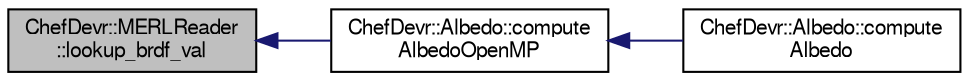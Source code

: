 digraph "ChefDevr::MERLReader::lookup_brdf_val"
{
  edge [fontname="FreeSans",fontsize="10",labelfontname="FreeSans",labelfontsize="10"];
  node [fontname="FreeSans",fontsize="10",shape=record];
  rankdir="LR";
  Node1 [label="ChefDevr::MERLReader\l::lookup_brdf_val",height=0.2,width=0.4,color="black", fillcolor="grey75", style="filled", fontcolor="black"];
  Node1 -> Node2 [dir="back",color="midnightblue",fontsize="10",style="solid",fontname="FreeSans"];
  Node2 [label="ChefDevr::Albedo::compute\lAlbedoOpenMP",height=0.2,width=0.4,color="black", fillcolor="white", style="filled",URL="$class_chef_devr_1_1_albedo.html#a2d991eb69c2b83cbf6904e14fcdea4b3",tooltip="Computes the albedo of a BRDF in parallel with OpenMP. "];
  Node2 -> Node3 [dir="back",color="midnightblue",fontsize="10",style="solid",fontname="FreeSans"];
  Node3 [label="ChefDevr::Albedo::compute\lAlbedo",height=0.2,width=0.4,color="black", fillcolor="white", style="filled",URL="$class_chef_devr_1_1_albedo.html#afbce2f5a07ac744cf6f8b024552b9fa0",tooltip="Computes the albedo of a BRDF. "];
}
